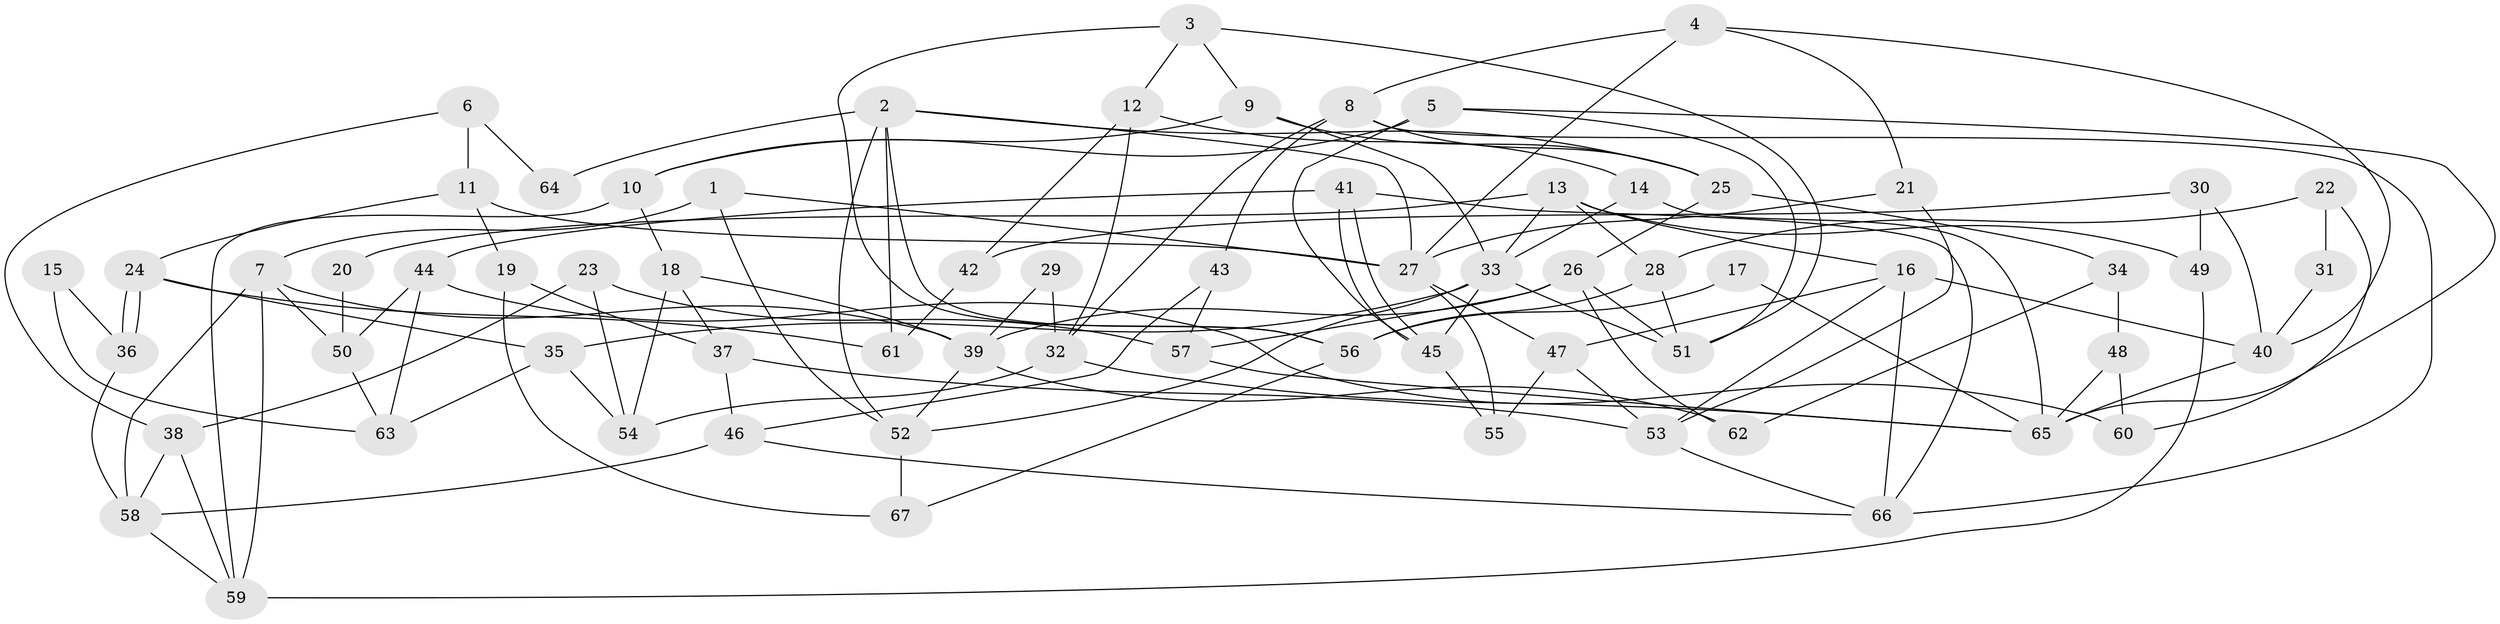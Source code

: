// Generated by graph-tools (version 1.1) at 2025/50/03/09/25 04:50:34]
// undirected, 67 vertices, 134 edges
graph export_dot {
graph [start="1"]
  node [color=gray90,style=filled];
  1;
  2;
  3;
  4;
  5;
  6;
  7;
  8;
  9;
  10;
  11;
  12;
  13;
  14;
  15;
  16;
  17;
  18;
  19;
  20;
  21;
  22;
  23;
  24;
  25;
  26;
  27;
  28;
  29;
  30;
  31;
  32;
  33;
  34;
  35;
  36;
  37;
  38;
  39;
  40;
  41;
  42;
  43;
  44;
  45;
  46;
  47;
  48;
  49;
  50;
  51;
  52;
  53;
  54;
  55;
  56;
  57;
  58;
  59;
  60;
  61;
  62;
  63;
  64;
  65;
  66;
  67;
  1 -- 27;
  1 -- 7;
  1 -- 52;
  2 -- 27;
  2 -- 52;
  2 -- 25;
  2 -- 56;
  2 -- 61;
  2 -- 64;
  3 -- 9;
  3 -- 51;
  3 -- 12;
  3 -- 56;
  4 -- 40;
  4 -- 8;
  4 -- 21;
  4 -- 27;
  5 -- 45;
  5 -- 65;
  5 -- 10;
  5 -- 51;
  6 -- 38;
  6 -- 11;
  6 -- 64;
  7 -- 58;
  7 -- 59;
  7 -- 39;
  7 -- 50;
  8 -- 25;
  8 -- 66;
  8 -- 32;
  8 -- 43;
  9 -- 33;
  9 -- 25;
  9 -- 10;
  10 -- 18;
  10 -- 59;
  11 -- 27;
  11 -- 19;
  11 -- 24;
  12 -- 14;
  12 -- 32;
  12 -- 42;
  13 -- 33;
  13 -- 49;
  13 -- 16;
  13 -- 20;
  13 -- 28;
  14 -- 65;
  14 -- 33;
  15 -- 63;
  15 -- 36;
  16 -- 47;
  16 -- 40;
  16 -- 53;
  16 -- 66;
  17 -- 65;
  17 -- 56;
  18 -- 54;
  18 -- 37;
  18 -- 39;
  19 -- 37;
  19 -- 67;
  20 -- 50;
  21 -- 27;
  21 -- 53;
  22 -- 60;
  22 -- 28;
  22 -- 31;
  23 -- 57;
  23 -- 54;
  23 -- 38;
  24 -- 36;
  24 -- 36;
  24 -- 35;
  24 -- 61;
  25 -- 26;
  25 -- 34;
  26 -- 51;
  26 -- 39;
  26 -- 57;
  26 -- 62;
  27 -- 47;
  27 -- 55;
  28 -- 56;
  28 -- 51;
  29 -- 39;
  29 -- 32;
  30 -- 40;
  30 -- 42;
  30 -- 49;
  31 -- 40;
  32 -- 54;
  32 -- 65;
  33 -- 52;
  33 -- 51;
  33 -- 35;
  33 -- 45;
  34 -- 62;
  34 -- 48;
  35 -- 54;
  35 -- 63;
  36 -- 58;
  37 -- 53;
  37 -- 46;
  38 -- 59;
  38 -- 58;
  39 -- 52;
  39 -- 62;
  40 -- 65;
  41 -- 66;
  41 -- 45;
  41 -- 45;
  41 -- 44;
  42 -- 61;
  43 -- 46;
  43 -- 57;
  44 -- 63;
  44 -- 50;
  44 -- 60;
  45 -- 55;
  46 -- 66;
  46 -- 58;
  47 -- 55;
  47 -- 53;
  48 -- 65;
  48 -- 60;
  49 -- 59;
  50 -- 63;
  52 -- 67;
  53 -- 66;
  56 -- 67;
  57 -- 65;
  58 -- 59;
}
